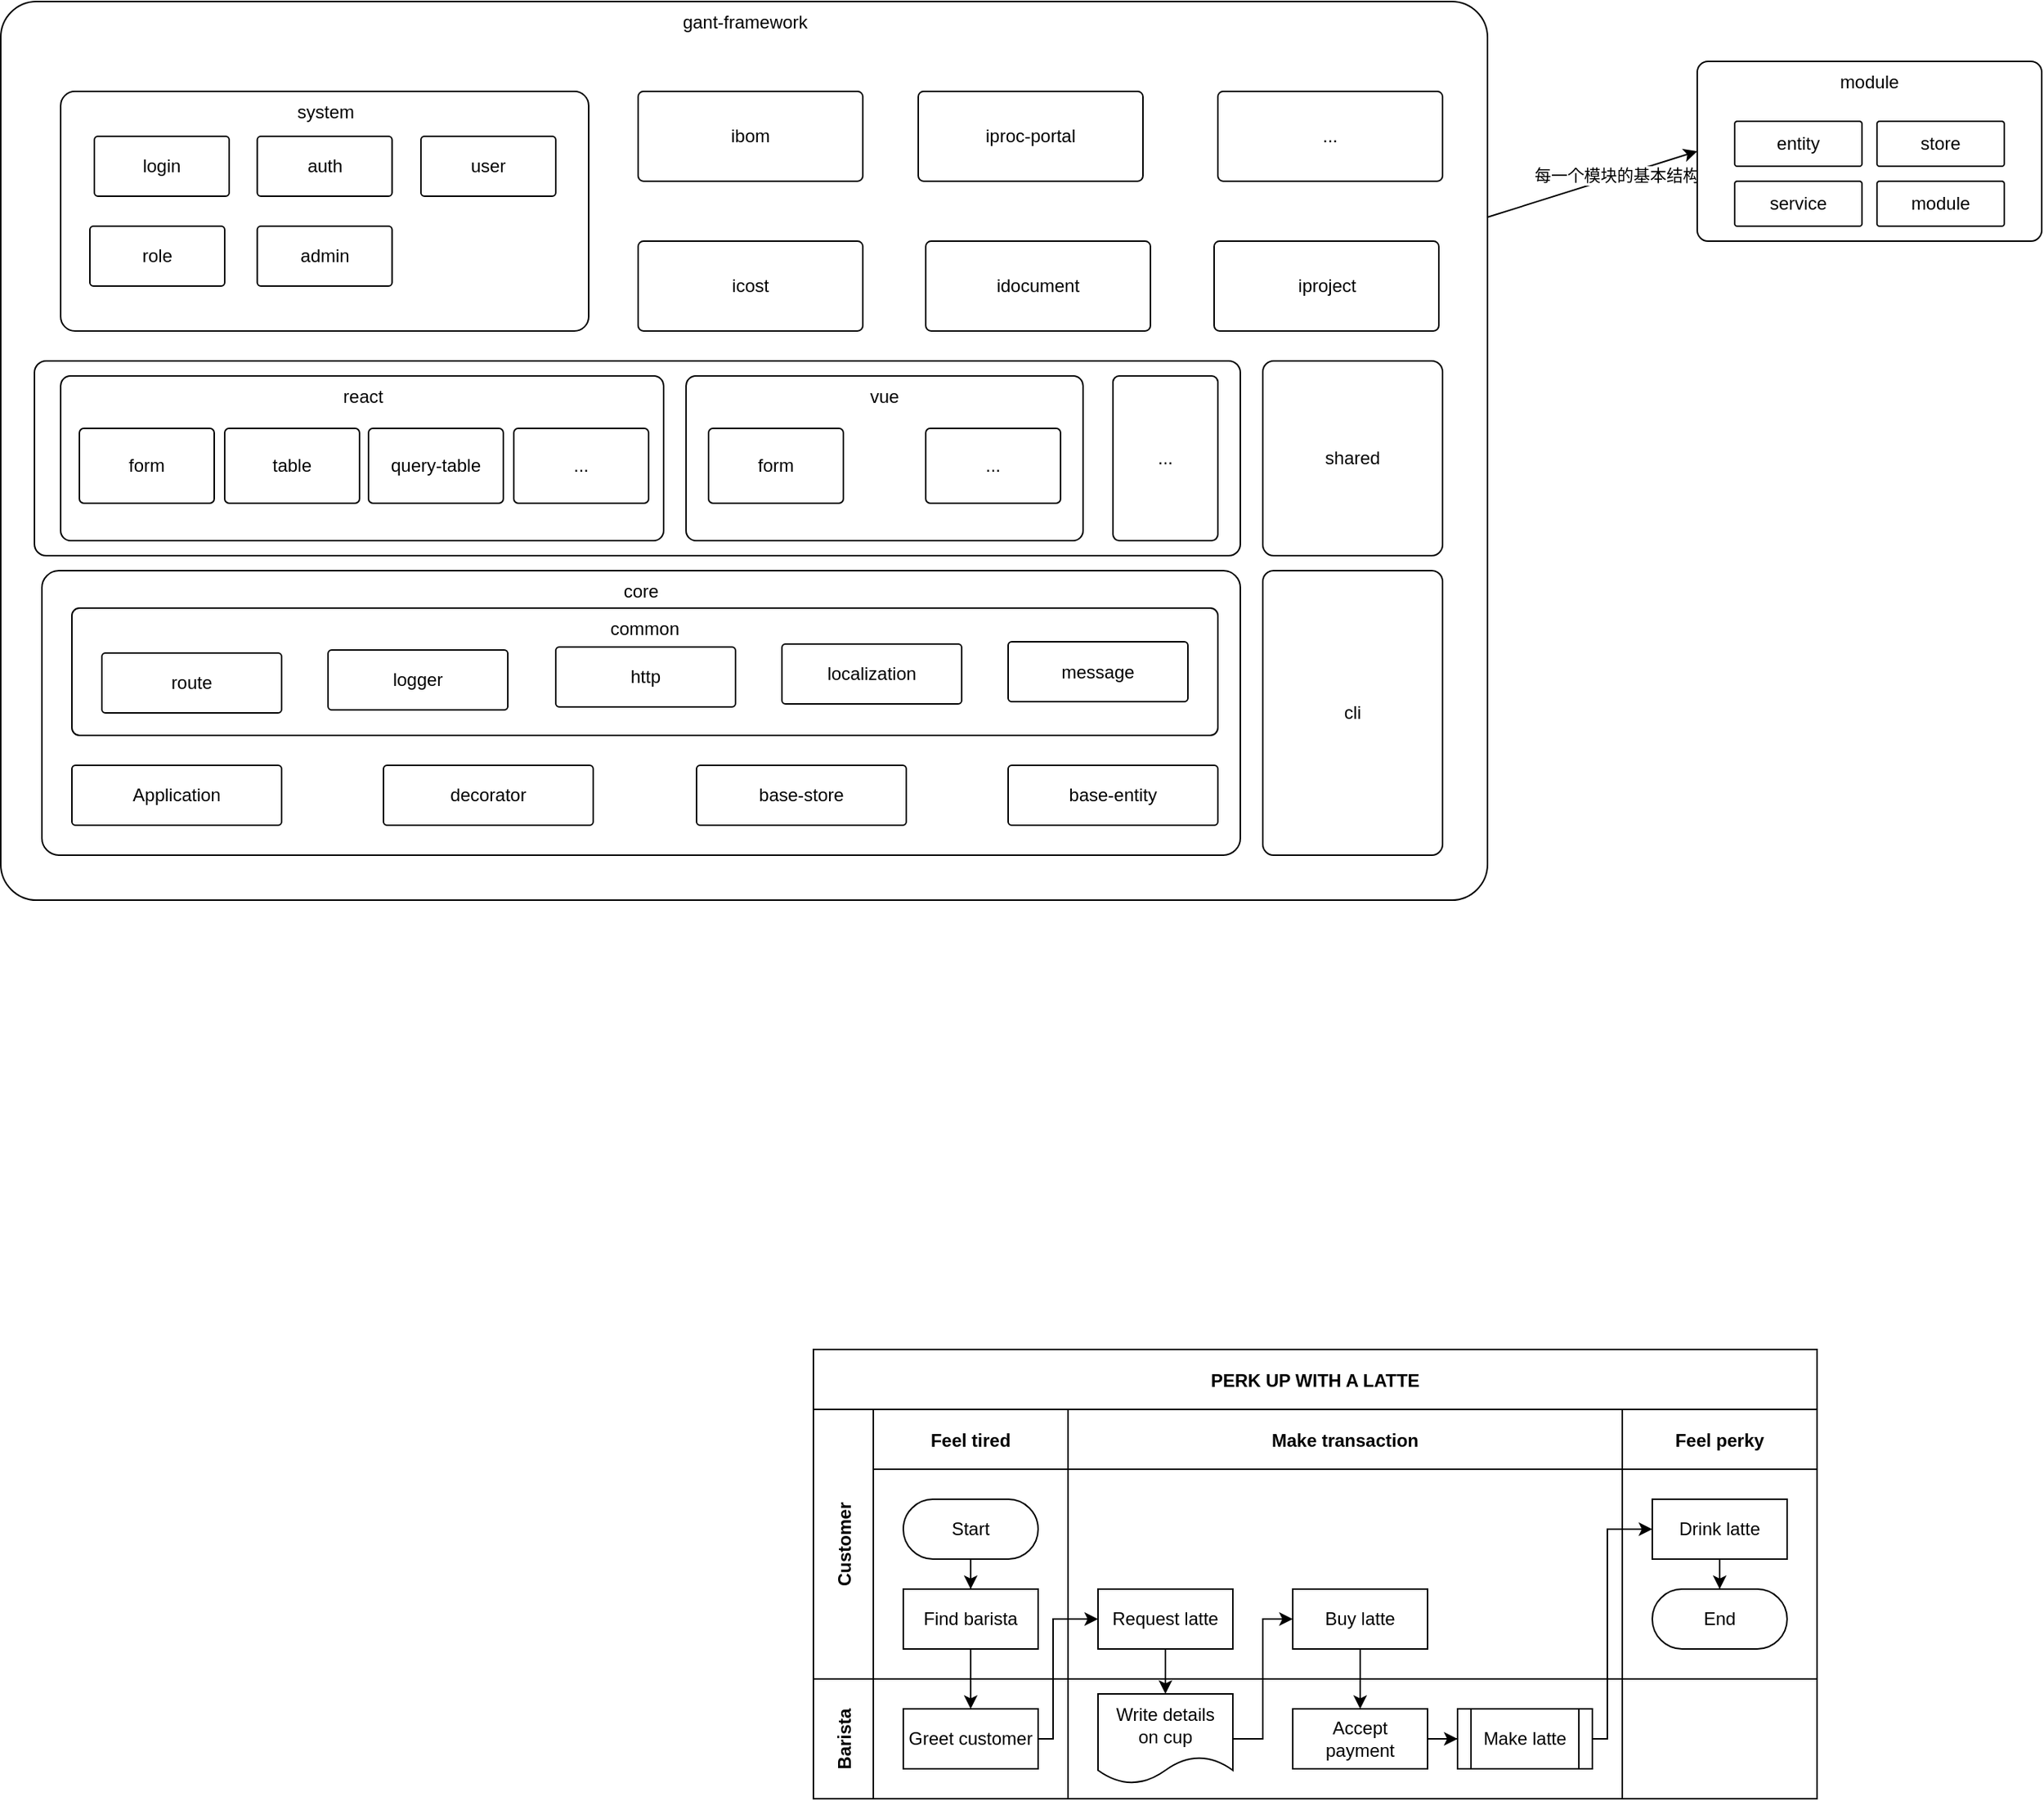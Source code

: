 <mxfile version="22.0.8" type="github">
  <diagram id="kgpKYQtTHZ0yAKxKKP6v" name="Page-1">
    <mxGraphModel dx="2577" dy="2094" grid="1" gridSize="10" guides="1" tooltips="1" connect="1" arrows="1" fold="1" page="1" pageScale="1" pageWidth="850" pageHeight="1100" math="0" shadow="0">
      <root>
        <mxCell id="0" />
        <mxCell id="1" parent="0" />
        <mxCell id="3nuBFxr9cyL0pnOWT2aG-1" value="PERK UP WITH A LATTE" style="shape=table;childLayout=tableLayout;startSize=40;collapsible=0;recursiveResize=0;expand=0;fillColor=none;fontStyle=1" parent="1" vertex="1">
          <mxGeometry x="100" y="70" width="670" height="300" as="geometry" />
        </mxCell>
        <mxCell id="3nuBFxr9cyL0pnOWT2aG-2" value="" style="edgeStyle=orthogonalEdgeStyle;rounded=0;orthogonalLoop=1;jettySize=auto;html=1;" parent="3nuBFxr9cyL0pnOWT2aG-1" source="3nuBFxr9cyL0pnOWT2aG-7" target="3nuBFxr9cyL0pnOWT2aG-17" edge="1">
          <mxGeometry relative="1" as="geometry" />
        </mxCell>
        <mxCell id="3nuBFxr9cyL0pnOWT2aG-3" value="Customer" style="shape=tableRow;horizontal=0;swimlaneHead=0;swimlaneBody=0;top=0;left=0;bottom=0;right=0;fillColor=none;points=[[0,0.5],[1,0.5]];portConstraint=eastwest;startSize=40;collapsible=0;recursiveResize=0;expand=0;fontStyle=1;" parent="3nuBFxr9cyL0pnOWT2aG-1" vertex="1">
          <mxGeometry y="40" width="670" height="180" as="geometry" />
        </mxCell>
        <mxCell id="3nuBFxr9cyL0pnOWT2aG-4" value="Feel tired" style="swimlane;swimlaneHead=0;swimlaneBody=0;connectable=0;fillColor=none;startSize=40;collapsible=0;recursiveResize=0;expand=0;fontStyle=1;" parent="3nuBFxr9cyL0pnOWT2aG-3" vertex="1">
          <mxGeometry x="40" width="130" height="180" as="geometry" />
        </mxCell>
        <mxCell id="3nuBFxr9cyL0pnOWT2aG-5" style="edgeStyle=orthogonalEdgeStyle;rounded=0;orthogonalLoop=1;jettySize=auto;html=1;" parent="3nuBFxr9cyL0pnOWT2aG-4" source="3nuBFxr9cyL0pnOWT2aG-6" target="3nuBFxr9cyL0pnOWT2aG-7" edge="1">
          <mxGeometry relative="1" as="geometry" />
        </mxCell>
        <mxCell id="3nuBFxr9cyL0pnOWT2aG-6" value="Start" style="rounded=1;whiteSpace=wrap;html=1;arcSize=50;" parent="3nuBFxr9cyL0pnOWT2aG-4" vertex="1">
          <mxGeometry x="20" y="60" width="90" height="40" as="geometry" />
        </mxCell>
        <mxCell id="3nuBFxr9cyL0pnOWT2aG-7" value="Find barista" style="rounded=0;whiteSpace=wrap;html=1;" parent="3nuBFxr9cyL0pnOWT2aG-4" vertex="1">
          <mxGeometry x="20" y="120" width="90" height="40" as="geometry" />
        </mxCell>
        <mxCell id="3nuBFxr9cyL0pnOWT2aG-8" value="Make transaction" style="swimlane;swimlaneHead=0;swimlaneBody=0;connectable=0;fillColor=none;startSize=40;collapsible=0;recursiveResize=0;expand=0;fontStyle=1;" parent="3nuBFxr9cyL0pnOWT2aG-3" vertex="1">
          <mxGeometry x="170" width="370" height="180" as="geometry" />
        </mxCell>
        <mxCell id="3nuBFxr9cyL0pnOWT2aG-9" value="Request latte" style="rounded=0;whiteSpace=wrap;html=1;" parent="3nuBFxr9cyL0pnOWT2aG-8" vertex="1">
          <mxGeometry x="20" y="120" width="90" height="40" as="geometry" />
        </mxCell>
        <mxCell id="3nuBFxr9cyL0pnOWT2aG-10" value="Buy latte" style="rounded=0;whiteSpace=wrap;html=1;" parent="3nuBFxr9cyL0pnOWT2aG-8" vertex="1">
          <mxGeometry x="150" y="120" width="90" height="40" as="geometry" />
        </mxCell>
        <mxCell id="3nuBFxr9cyL0pnOWT2aG-11" value="Feel perky" style="swimlane;swimlaneHead=0;swimlaneBody=0;connectable=0;fillColor=none;startSize=40;collapsible=0;recursiveResize=0;expand=0;fontStyle=1;" parent="3nuBFxr9cyL0pnOWT2aG-3" vertex="1">
          <mxGeometry x="540" width="130" height="180" as="geometry" />
        </mxCell>
        <mxCell id="3nuBFxr9cyL0pnOWT2aG-12" style="edgeStyle=orthogonalEdgeStyle;rounded=0;orthogonalLoop=1;jettySize=auto;html=1;" parent="3nuBFxr9cyL0pnOWT2aG-11" source="3nuBFxr9cyL0pnOWT2aG-13" target="3nuBFxr9cyL0pnOWT2aG-14" edge="1">
          <mxGeometry relative="1" as="geometry" />
        </mxCell>
        <mxCell id="3nuBFxr9cyL0pnOWT2aG-13" value="Drink latte" style="rounded=0;whiteSpace=wrap;html=1;" parent="3nuBFxr9cyL0pnOWT2aG-11" vertex="1">
          <mxGeometry x="20" y="60" width="90" height="40" as="geometry" />
        </mxCell>
        <mxCell id="3nuBFxr9cyL0pnOWT2aG-14" value="End" style="rounded=1;whiteSpace=wrap;html=1;arcSize=50;" parent="3nuBFxr9cyL0pnOWT2aG-11" vertex="1">
          <mxGeometry x="20" y="120" width="90" height="40" as="geometry" />
        </mxCell>
        <mxCell id="3nuBFxr9cyL0pnOWT2aG-15" value="Barista" style="shape=tableRow;horizontal=0;swimlaneHead=0;swimlaneBody=0;top=0;left=0;bottom=0;right=0;fillColor=none;points=[[0,0.5],[1,0.5]];portConstraint=eastwest;startSize=40;collapsible=0;recursiveResize=0;expand=0;fontStyle=1;" parent="3nuBFxr9cyL0pnOWT2aG-1" vertex="1">
          <mxGeometry y="220" width="670" height="80" as="geometry" />
        </mxCell>
        <mxCell id="3nuBFxr9cyL0pnOWT2aG-16" value="" style="swimlane;swimlaneHead=0;swimlaneBody=0;connectable=0;fillColor=none;startSize=0;collapsible=0;recursiveResize=0;expand=0;fontStyle=1;" parent="3nuBFxr9cyL0pnOWT2aG-15" vertex="1">
          <mxGeometry x="40" width="130" height="80" as="geometry" />
        </mxCell>
        <mxCell id="3nuBFxr9cyL0pnOWT2aG-17" value="Greet customer" style="rounded=0;whiteSpace=wrap;html=1;" parent="3nuBFxr9cyL0pnOWT2aG-16" vertex="1">
          <mxGeometry x="20" y="20" width="90" height="40" as="geometry" />
        </mxCell>
        <mxCell id="3nuBFxr9cyL0pnOWT2aG-18" value="" style="swimlane;swimlaneHead=0;swimlaneBody=0;connectable=0;fillColor=none;startSize=0;collapsible=0;recursiveResize=0;expand=0;fontStyle=1;" parent="3nuBFxr9cyL0pnOWT2aG-15" vertex="1">
          <mxGeometry x="170" width="370" height="80" as="geometry" />
        </mxCell>
        <mxCell id="3nuBFxr9cyL0pnOWT2aG-19" value="" style="edgeStyle=orthogonalEdgeStyle;rounded=0;orthogonalLoop=1;jettySize=auto;html=1;" parent="3nuBFxr9cyL0pnOWT2aG-18" source="3nuBFxr9cyL0pnOWT2aG-20" target="3nuBFxr9cyL0pnOWT2aG-22" edge="1">
          <mxGeometry relative="1" as="geometry" />
        </mxCell>
        <mxCell id="3nuBFxr9cyL0pnOWT2aG-20" value="Accept&lt;br&gt;payment" style="rounded=0;whiteSpace=wrap;html=1;" parent="3nuBFxr9cyL0pnOWT2aG-18" vertex="1">
          <mxGeometry x="150" y="20" width="90" height="40" as="geometry" />
        </mxCell>
        <mxCell id="3nuBFxr9cyL0pnOWT2aG-21" value="Write details&lt;br&gt;on cup" style="shape=document;whiteSpace=wrap;html=1;boundedLbl=1;" parent="3nuBFxr9cyL0pnOWT2aG-18" vertex="1">
          <mxGeometry x="20" y="10" width="90" height="60" as="geometry" />
        </mxCell>
        <mxCell id="3nuBFxr9cyL0pnOWT2aG-22" value="Make latte" style="shape=process;whiteSpace=wrap;html=1;backgroundOutline=1;" parent="3nuBFxr9cyL0pnOWT2aG-18" vertex="1">
          <mxGeometry x="260" y="20" width="90" height="40" as="geometry" />
        </mxCell>
        <mxCell id="3nuBFxr9cyL0pnOWT2aG-23" value="" style="swimlane;swimlaneHead=0;swimlaneBody=0;connectable=0;fillColor=none;startSize=0;collapsible=0;recursiveResize=0;expand=0;fontStyle=1;" parent="3nuBFxr9cyL0pnOWT2aG-15" vertex="1">
          <mxGeometry x="540" width="130" height="80" as="geometry" />
        </mxCell>
        <mxCell id="3nuBFxr9cyL0pnOWT2aG-24" value="" style="edgeStyle=orthogonalEdgeStyle;rounded=0;orthogonalLoop=1;jettySize=auto;html=1;" parent="3nuBFxr9cyL0pnOWT2aG-1" source="3nuBFxr9cyL0pnOWT2aG-17" target="3nuBFxr9cyL0pnOWT2aG-9" edge="1">
          <mxGeometry relative="1" as="geometry">
            <Array as="points">
              <mxPoint x="160" y="260" />
              <mxPoint x="160" y="180" />
            </Array>
          </mxGeometry>
        </mxCell>
        <mxCell id="3nuBFxr9cyL0pnOWT2aG-25" value="" style="edgeStyle=orthogonalEdgeStyle;rounded=0;orthogonalLoop=1;jettySize=auto;html=1;" parent="3nuBFxr9cyL0pnOWT2aG-1" source="3nuBFxr9cyL0pnOWT2aG-9" target="3nuBFxr9cyL0pnOWT2aG-21" edge="1">
          <mxGeometry relative="1" as="geometry" />
        </mxCell>
        <mxCell id="3nuBFxr9cyL0pnOWT2aG-26" value="" style="edgeStyle=orthogonalEdgeStyle;rounded=0;orthogonalLoop=1;jettySize=auto;html=1;" parent="3nuBFxr9cyL0pnOWT2aG-1" source="3nuBFxr9cyL0pnOWT2aG-21" target="3nuBFxr9cyL0pnOWT2aG-10" edge="1">
          <mxGeometry relative="1" as="geometry">
            <Array as="points">
              <mxPoint x="300" y="260" />
              <mxPoint x="300" y="180" />
            </Array>
          </mxGeometry>
        </mxCell>
        <mxCell id="3nuBFxr9cyL0pnOWT2aG-27" value="" style="edgeStyle=orthogonalEdgeStyle;rounded=0;orthogonalLoop=1;jettySize=auto;html=1;" parent="3nuBFxr9cyL0pnOWT2aG-1" source="3nuBFxr9cyL0pnOWT2aG-10" target="3nuBFxr9cyL0pnOWT2aG-20" edge="1">
          <mxGeometry relative="1" as="geometry" />
        </mxCell>
        <mxCell id="3nuBFxr9cyL0pnOWT2aG-28" style="edgeStyle=orthogonalEdgeStyle;rounded=0;orthogonalLoop=1;jettySize=auto;html=1;" parent="3nuBFxr9cyL0pnOWT2aG-1" source="3nuBFxr9cyL0pnOWT2aG-22" target="3nuBFxr9cyL0pnOWT2aG-13" edge="1">
          <mxGeometry relative="1" as="geometry">
            <Array as="points">
              <mxPoint x="530" y="260" />
              <mxPoint x="530" y="120" />
            </Array>
          </mxGeometry>
        </mxCell>
        <mxCell id="YneX30xNPcTpUWR3u8-_-6" value="gant-framework" style="rounded=1;whiteSpace=wrap;html=1;glass=0;shadow=0;allowArrows=1;connectable=1;arcSize=4;verticalAlign=top;" vertex="1" parent="1">
          <mxGeometry x="-442.5" y="-830" width="992.5" height="600" as="geometry" />
        </mxCell>
        <mxCell id="YneX30xNPcTpUWR3u8-_-34" value="" style="rounded=1;whiteSpace=wrap;html=1;arcSize=6;" vertex="1" parent="1">
          <mxGeometry x="-420" y="-590" width="805" height="130" as="geometry" />
        </mxCell>
        <mxCell id="YneX30xNPcTpUWR3u8-_-7" value="core" style="rounded=1;whiteSpace=wrap;html=1;labelPosition=center;verticalLabelPosition=middle;align=center;verticalAlign=top;arcSize=6;" vertex="1" parent="1">
          <mxGeometry x="-415" y="-450" width="800" height="190" as="geometry" />
        </mxCell>
        <mxCell id="YneX30xNPcTpUWR3u8-_-8" value="react" style="rounded=1;whiteSpace=wrap;html=1;verticalAlign=top;arcSize=6;" vertex="1" parent="1">
          <mxGeometry x="-402.5" y="-580" width="402.5" height="110" as="geometry" />
        </mxCell>
        <mxCell id="YneX30xNPcTpUWR3u8-_-9" value="vue" style="rounded=1;whiteSpace=wrap;html=1;verticalAlign=top;arcSize=6;" vertex="1" parent="1">
          <mxGeometry x="15" y="-580" width="265" height="110" as="geometry" />
        </mxCell>
        <mxCell id="YneX30xNPcTpUWR3u8-_-10" value="system" style="rounded=1;whiteSpace=wrap;html=1;verticalAlign=top;arcSize=6;" vertex="1" parent="1">
          <mxGeometry x="-402.5" y="-770" width="352.5" height="160" as="geometry" />
        </mxCell>
        <mxCell id="YneX30xNPcTpUWR3u8-_-11" value="shared" style="rounded=1;whiteSpace=wrap;html=1;arcSize=6;" vertex="1" parent="1">
          <mxGeometry x="400" y="-590" width="120" height="130" as="geometry" />
        </mxCell>
        <mxCell id="YneX30xNPcTpUWR3u8-_-12" value="base-entity" style="rounded=1;whiteSpace=wrap;html=1;arcSize=6;" vertex="1" parent="1">
          <mxGeometry x="230" y="-320" width="140" height="40" as="geometry" />
        </mxCell>
        <mxCell id="YneX30xNPcTpUWR3u8-_-13" value="Application" style="rounded=1;whiteSpace=wrap;html=1;arcSize=6;" vertex="1" parent="1">
          <mxGeometry x="-395" y="-320" width="140" height="40" as="geometry" />
        </mxCell>
        <mxCell id="YneX30xNPcTpUWR3u8-_-18" value="decorator" style="rounded=1;whiteSpace=wrap;html=1;arcSize=6;" vertex="1" parent="1">
          <mxGeometry x="-187" y="-320" width="140" height="40" as="geometry" />
        </mxCell>
        <mxCell id="YneX30xNPcTpUWR3u8-_-20" value="base-store" style="rounded=1;whiteSpace=wrap;html=1;arcSize=6;" vertex="1" parent="1">
          <mxGeometry x="22" y="-320" width="140" height="40" as="geometry" />
        </mxCell>
        <mxCell id="YneX30xNPcTpUWR3u8-_-22" value="form" style="rounded=1;whiteSpace=wrap;html=1;arcSize=6;" vertex="1" parent="1">
          <mxGeometry x="-390" y="-545" width="90" height="50" as="geometry" />
        </mxCell>
        <mxCell id="YneX30xNPcTpUWR3u8-_-23" value="table" style="rounded=1;whiteSpace=wrap;html=1;arcSize=6;" vertex="1" parent="1">
          <mxGeometry x="-293" y="-545" width="90" height="50" as="geometry" />
        </mxCell>
        <mxCell id="YneX30xNPcTpUWR3u8-_-24" value="query-table" style="rounded=1;whiteSpace=wrap;html=1;arcSize=6;" vertex="1" parent="1">
          <mxGeometry x="-197" y="-545" width="90" height="50" as="geometry" />
        </mxCell>
        <mxCell id="YneX30xNPcTpUWR3u8-_-25" value="cli" style="rounded=1;whiteSpace=wrap;html=1;arcSize=6;" vertex="1" parent="1">
          <mxGeometry x="400" y="-450" width="120" height="190" as="geometry" />
        </mxCell>
        <mxCell id="YneX30xNPcTpUWR3u8-_-27" value="icost" style="rounded=1;whiteSpace=wrap;html=1;arcSize=6;" vertex="1" parent="1">
          <mxGeometry x="-17" y="-670" width="150" height="60" as="geometry" />
        </mxCell>
        <mxCell id="YneX30xNPcTpUWR3u8-_-28" value="idocument" style="rounded=1;whiteSpace=wrap;html=1;arcSize=6;" vertex="1" parent="1">
          <mxGeometry x="175" y="-670" width="150" height="60" as="geometry" />
        </mxCell>
        <mxCell id="YneX30xNPcTpUWR3u8-_-29" value="iproc-portal" style="rounded=1;whiteSpace=wrap;html=1;arcSize=6;" vertex="1" parent="1">
          <mxGeometry x="170" y="-770" width="150" height="60" as="geometry" />
        </mxCell>
        <mxCell id="YneX30xNPcTpUWR3u8-_-30" value="iproject" style="rounded=1;whiteSpace=wrap;html=1;arcSize=6;" vertex="1" parent="1">
          <mxGeometry x="367.5" y="-670" width="150" height="60" as="geometry" />
        </mxCell>
        <mxCell id="YneX30xNPcTpUWR3u8-_-31" value="ibom" style="rounded=1;whiteSpace=wrap;html=1;arcSize=6;" vertex="1" parent="1">
          <mxGeometry x="-17" y="-770" width="150" height="60" as="geometry" />
        </mxCell>
        <mxCell id="YneX30xNPcTpUWR3u8-_-32" value="..." style="rounded=1;whiteSpace=wrap;html=1;arcSize=6;" vertex="1" parent="1">
          <mxGeometry x="370" y="-770" width="150" height="60" as="geometry" />
        </mxCell>
        <mxCell id="YneX30xNPcTpUWR3u8-_-33" value="..." style="rounded=1;whiteSpace=wrap;html=1;verticalAlign=middle;arcSize=6;" vertex="1" parent="1">
          <mxGeometry x="300" y="-580" width="70" height="110" as="geometry" />
        </mxCell>
        <mxCell id="YneX30xNPcTpUWR3u8-_-35" value="..." style="rounded=1;whiteSpace=wrap;html=1;arcSize=6;" vertex="1" parent="1">
          <mxGeometry x="-100" y="-545" width="90" height="50" as="geometry" />
        </mxCell>
        <mxCell id="YneX30xNPcTpUWR3u8-_-36" value="..." style="rounded=1;whiteSpace=wrap;html=1;arcSize=6;" vertex="1" parent="1">
          <mxGeometry x="175" y="-545" width="90" height="50" as="geometry" />
        </mxCell>
        <mxCell id="YneX30xNPcTpUWR3u8-_-37" value="" style="endArrow=classic;html=1;rounded=0;entryX=0;entryY=0.5;entryDx=0;entryDy=0;arcSize=6;" edge="1" parent="1" source="YneX30xNPcTpUWR3u8-_-6" target="YneX30xNPcTpUWR3u8-_-1">
          <mxGeometry width="50" height="50" relative="1" as="geometry">
            <mxPoint x="-20" y="-690" as="sourcePoint" />
            <mxPoint x="30" y="-740" as="targetPoint" />
          </mxGeometry>
        </mxCell>
        <mxCell id="YneX30xNPcTpUWR3u8-_-38" value="每一个模块的基本结构" style="edgeLabel;html=1;align=center;verticalAlign=middle;resizable=0;points=[];arcSize=6;" vertex="1" connectable="0" parent="YneX30xNPcTpUWR3u8-_-37">
          <mxGeometry x="0.23" y="1" relative="1" as="geometry">
            <mxPoint as="offset" />
          </mxGeometry>
        </mxCell>
        <mxCell id="YneX30xNPcTpUWR3u8-_-41" value="login" style="rounded=1;whiteSpace=wrap;html=1;arcSize=6;" vertex="1" parent="1">
          <mxGeometry x="-380" y="-740" width="90" height="40" as="geometry" />
        </mxCell>
        <mxCell id="YneX30xNPcTpUWR3u8-_-42" value="auth" style="rounded=1;whiteSpace=wrap;html=1;arcSize=6;" vertex="1" parent="1">
          <mxGeometry x="-271.25" y="-740" width="90" height="40" as="geometry" />
        </mxCell>
        <mxCell id="YneX30xNPcTpUWR3u8-_-43" value="user" style="rounded=1;whiteSpace=wrap;html=1;arcSize=6;" vertex="1" parent="1">
          <mxGeometry x="-162" y="-740" width="90" height="40" as="geometry" />
        </mxCell>
        <mxCell id="YneX30xNPcTpUWR3u8-_-45" value="role" style="rounded=1;whiteSpace=wrap;html=1;arcSize=6;" vertex="1" parent="1">
          <mxGeometry x="-383" y="-680" width="90" height="40" as="geometry" />
        </mxCell>
        <mxCell id="YneX30xNPcTpUWR3u8-_-46" value="admin" style="rounded=1;whiteSpace=wrap;html=1;arcSize=6;" vertex="1" parent="1">
          <mxGeometry x="-271.25" y="-680" width="90" height="40" as="geometry" />
        </mxCell>
        <mxCell id="YneX30xNPcTpUWR3u8-_-1" value="module" style="rounded=1;whiteSpace=wrap;html=1;align=center;labelPosition=center;verticalLabelPosition=middle;verticalAlign=top;movable=1;resizable=1;rotatable=1;deletable=1;editable=1;locked=0;connectable=1;arcSize=6;" vertex="1" parent="1">
          <mxGeometry x="690" y="-790" width="230" height="120" as="geometry" />
        </mxCell>
        <mxCell id="YneX30xNPcTpUWR3u8-_-2" value="entity" style="rounded=1;whiteSpace=wrap;html=1;movable=1;resizable=1;rotatable=1;deletable=1;editable=1;locked=0;connectable=1;arcSize=6;" vertex="1" parent="1">
          <mxGeometry x="715" y="-750" width="85" height="30" as="geometry" />
        </mxCell>
        <mxCell id="YneX30xNPcTpUWR3u8-_-3" value="store" style="rounded=1;whiteSpace=wrap;html=1;movable=1;resizable=1;rotatable=1;deletable=1;editable=1;locked=0;connectable=1;arcSize=6;" vertex="1" parent="1">
          <mxGeometry x="810" y="-750" width="85" height="30" as="geometry" />
        </mxCell>
        <mxCell id="YneX30xNPcTpUWR3u8-_-4" value="service" style="rounded=1;whiteSpace=wrap;html=1;movable=1;resizable=1;rotatable=1;deletable=1;editable=1;locked=0;connectable=1;arcSize=6;" vertex="1" parent="1">
          <mxGeometry x="715" y="-710" width="85" height="30" as="geometry" />
        </mxCell>
        <mxCell id="YneX30xNPcTpUWR3u8-_-5" value="module" style="rounded=1;whiteSpace=wrap;html=1;movable=1;resizable=1;rotatable=1;deletable=1;editable=1;locked=0;connectable=1;arcSize=6;" vertex="1" parent="1">
          <mxGeometry x="810" y="-710" width="85" height="30" as="geometry" />
        </mxCell>
        <mxCell id="YneX30xNPcTpUWR3u8-_-47" value="common" style="rounded=1;whiteSpace=wrap;html=1;arcSize=6;verticalAlign=top;" vertex="1" parent="1">
          <mxGeometry x="-395" y="-425" width="765" height="85" as="geometry" />
        </mxCell>
        <mxCell id="YneX30xNPcTpUWR3u8-_-14" value="route" style="rounded=1;whiteSpace=wrap;html=1;arcSize=6;" vertex="1" parent="1">
          <mxGeometry x="-375" y="-395" width="120" height="40" as="geometry" />
        </mxCell>
        <mxCell id="YneX30xNPcTpUWR3u8-_-16" value="http" style="rounded=1;whiteSpace=wrap;html=1;arcSize=6;" vertex="1" parent="1">
          <mxGeometry x="-72" y="-399" width="120" height="40" as="geometry" />
        </mxCell>
        <mxCell id="YneX30xNPcTpUWR3u8-_-17" value="localization" style="rounded=1;whiteSpace=wrap;html=1;arcSize=6;" vertex="1" parent="1">
          <mxGeometry x="79" y="-401" width="120" height="40" as="geometry" />
        </mxCell>
        <mxCell id="YneX30xNPcTpUWR3u8-_-19" value="logger" style="rounded=1;whiteSpace=wrap;html=1;arcSize=6;" vertex="1" parent="1">
          <mxGeometry x="-224" y="-397" width="120" height="40" as="geometry" />
        </mxCell>
        <mxCell id="YneX30xNPcTpUWR3u8-_-50" value="message" style="rounded=1;whiteSpace=wrap;html=1;arcSize=6;" vertex="1" parent="1">
          <mxGeometry x="230" y="-402.5" width="120" height="40" as="geometry" />
        </mxCell>
        <mxCell id="YneX30xNPcTpUWR3u8-_-51" value="form" style="rounded=1;whiteSpace=wrap;html=1;arcSize=6;" vertex="1" parent="1">
          <mxGeometry x="30" y="-545" width="90" height="50" as="geometry" />
        </mxCell>
      </root>
    </mxGraphModel>
  </diagram>
</mxfile>
